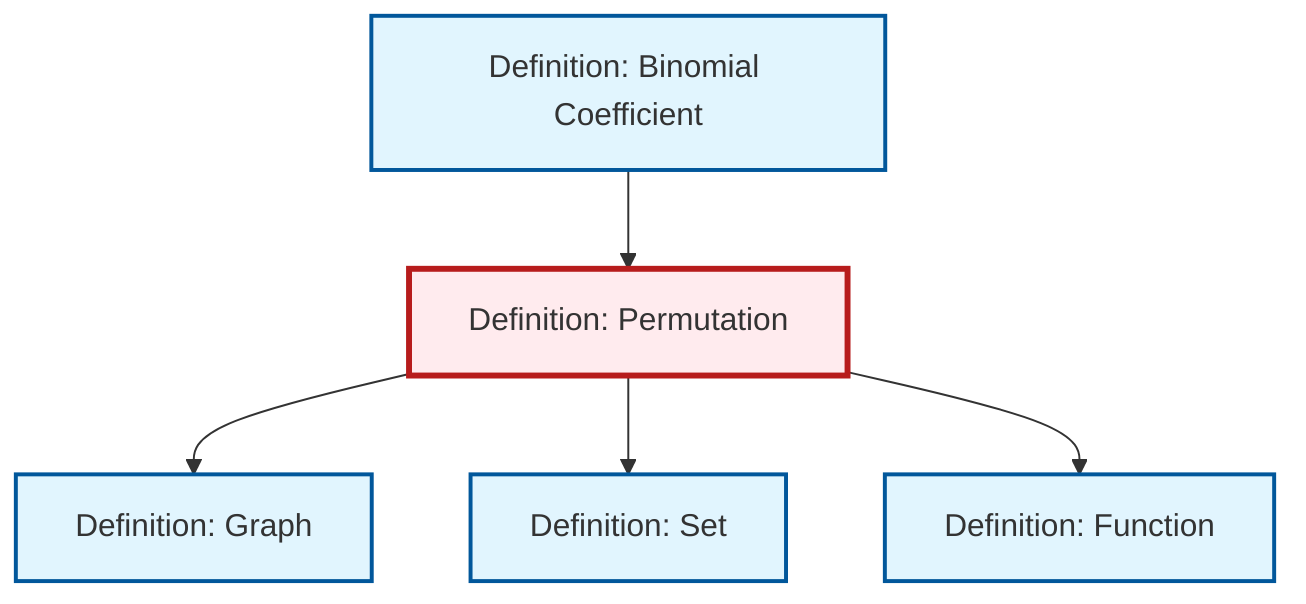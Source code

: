 graph TD
    classDef definition fill:#e1f5fe,stroke:#01579b,stroke-width:2px
    classDef theorem fill:#f3e5f5,stroke:#4a148c,stroke-width:2px
    classDef axiom fill:#fff3e0,stroke:#e65100,stroke-width:2px
    classDef example fill:#e8f5e9,stroke:#1b5e20,stroke-width:2px
    classDef current fill:#ffebee,stroke:#b71c1c,stroke-width:3px
    def-function["Definition: Function"]:::definition
    def-graph["Definition: Graph"]:::definition
    def-permutation["Definition: Permutation"]:::definition
    def-set["Definition: Set"]:::definition
    def-binomial-coefficient["Definition: Binomial Coefficient"]:::definition
    def-permutation --> def-graph
    def-permutation --> def-set
    def-binomial-coefficient --> def-permutation
    def-permutation --> def-function
    class def-permutation current